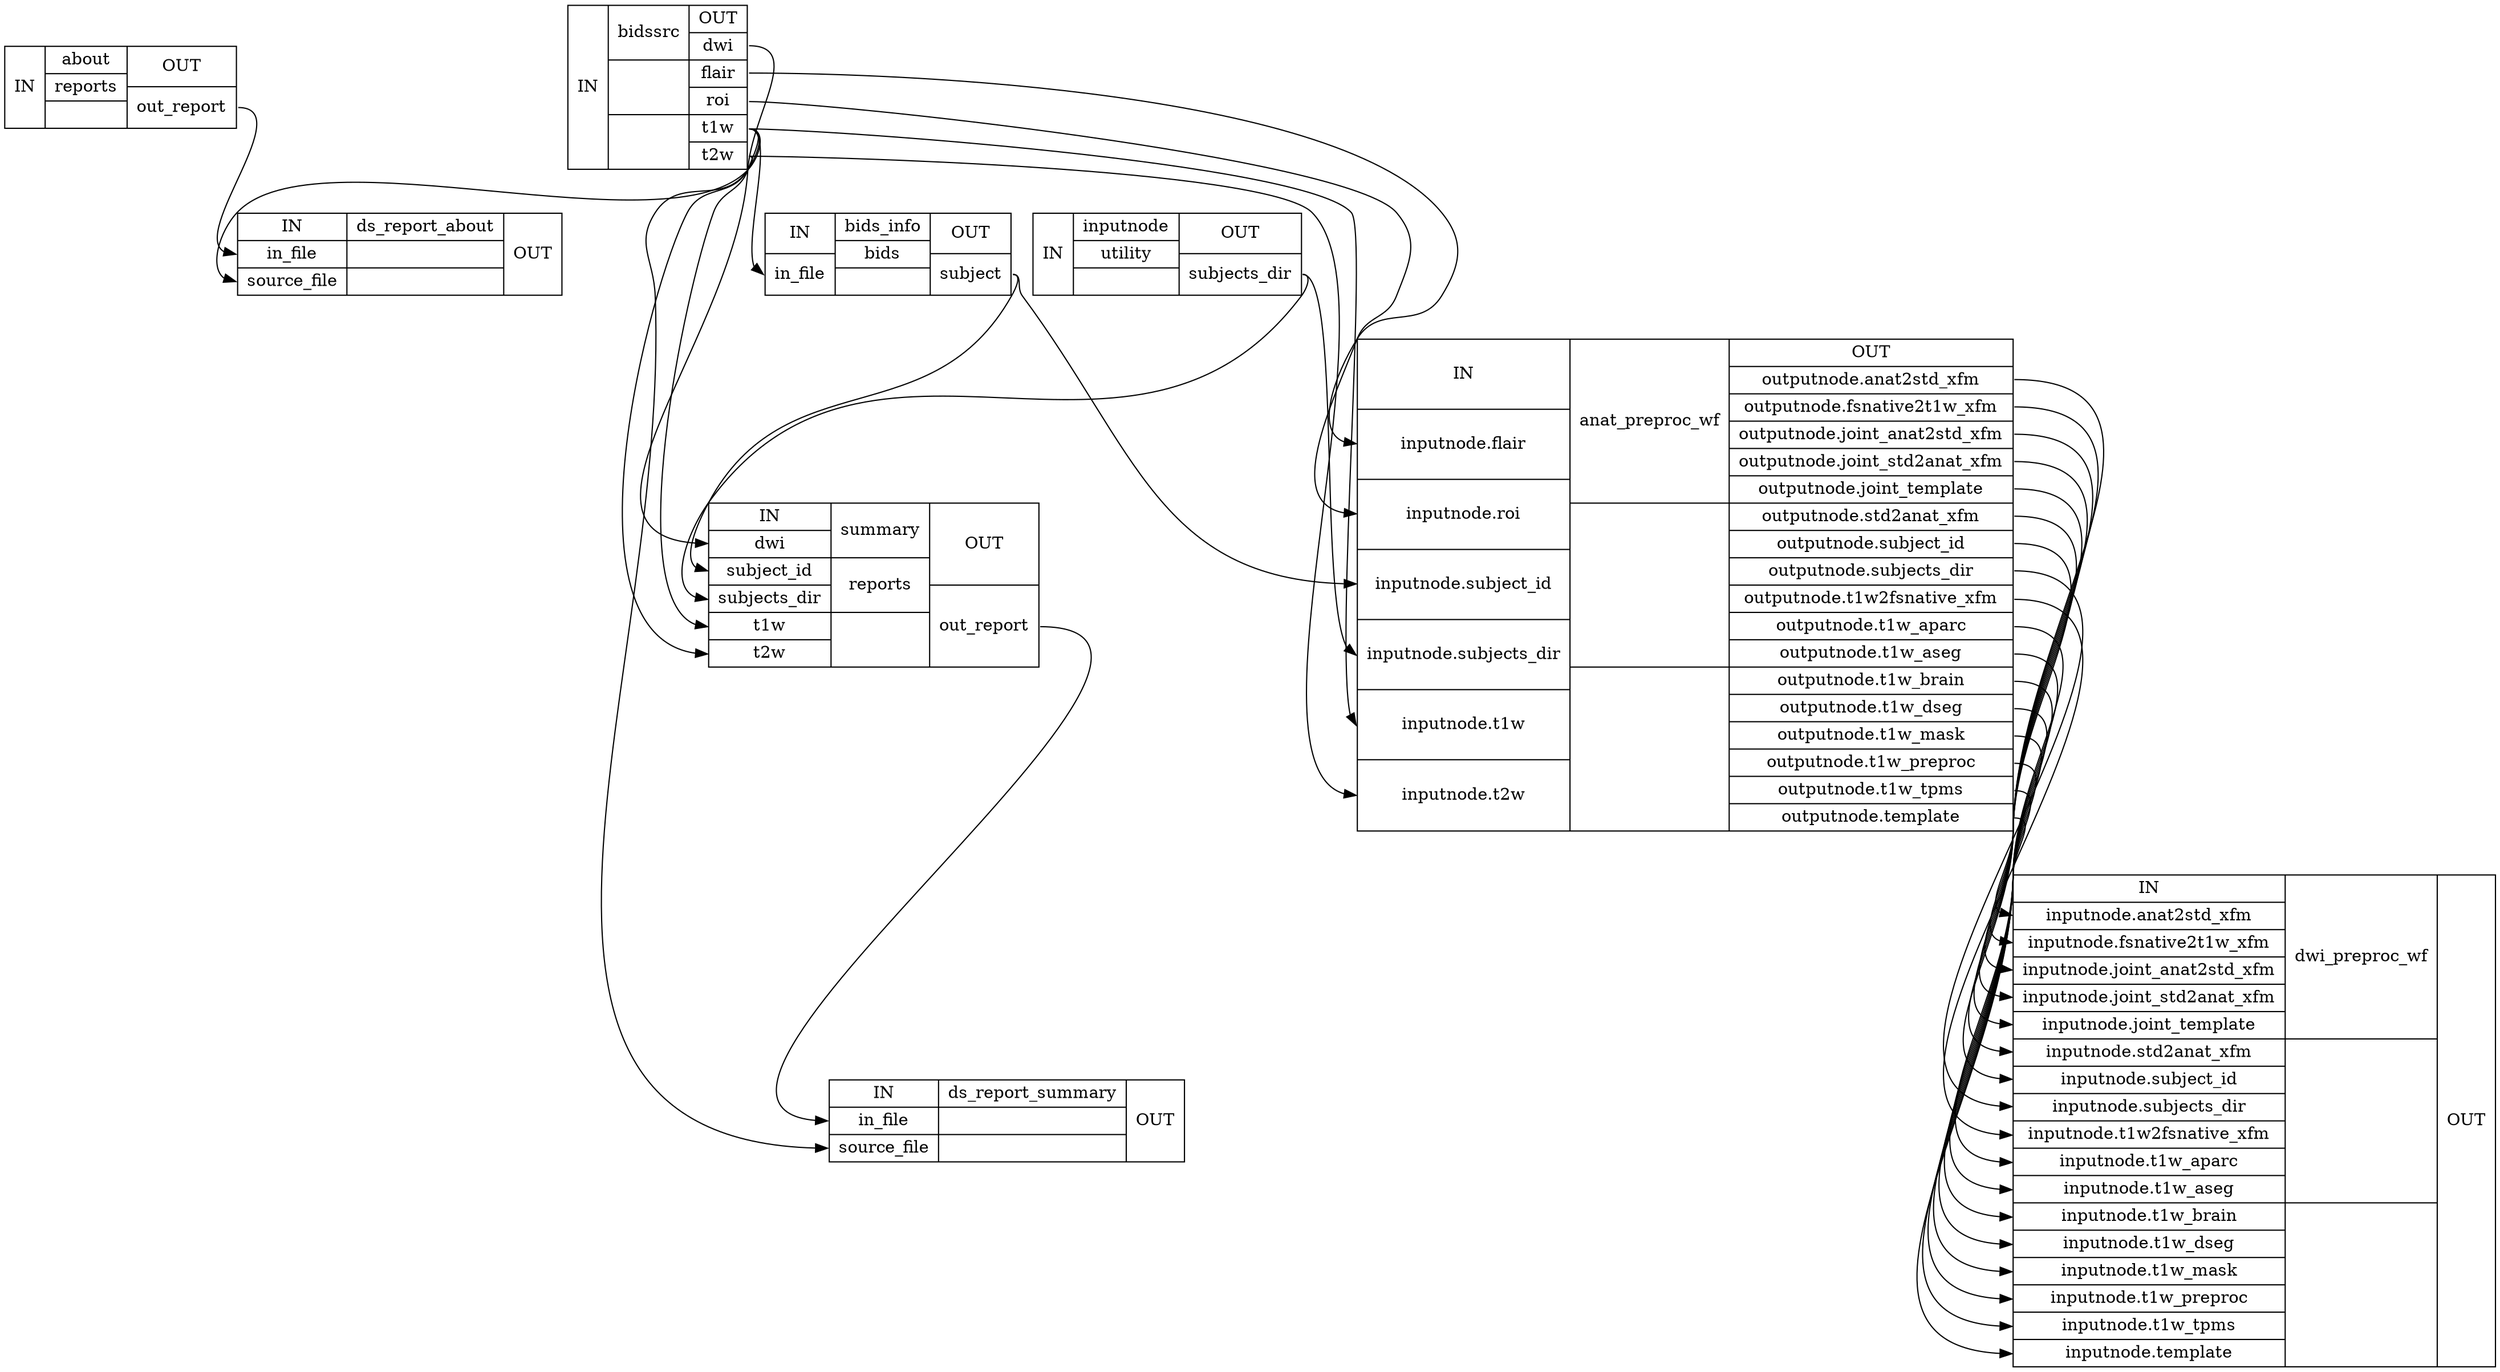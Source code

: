 digraph structs {
node [shape=record];
single_subject_wfabout [label="{IN}|{ about | reports |  }|{OUT|<outoutreport> out_report}"];
single_subject_wfbidssrc [label="{IN}|{ bidssrc |  |  }|{OUT|<outdwi> dwi|<outflair> flair|<outroi> roi|<outt1w> t1w|<outt2w> t2w}"];
single_subject_wfds_report_about [label="{IN|<ininfile> in_file|<insourcefile> source_file}|{ ds_report_about |  |  }|{OUT}"];
single_subject_wfbids_info [label="{IN|<ininfile> in_file}|{ bids_info | bids |  }|{OUT|<outsubject> subject}"];
single_subject_wfinputnode [label="{IN}|{ inputnode | utility |  }|{OUT|<outsubjectsdir> subjects_dir}"];
single_subject_wfsummary [label="{IN|<indwi> dwi|<insubjectid> subject_id|<insubjectsdir> subjects_dir|<int1w> t1w|<int2w> t2w}|{ summary | reports |  }|{OUT|<outoutreport> out_report}"];
single_subject_wfds_report_summary [label="{IN|<ininfile> in_file|<insourcefile> source_file}|{ ds_report_summary |  |  }|{OUT}"];
single_subject_wfanat_preproc_wf [label="{IN|<ininputnodeflair> inputnode.flair|<ininputnoderoi> inputnode.roi|<ininputnodesubjectid> inputnode.subject_id|<ininputnodesubjectsdir> inputnode.subjects_dir|<ininputnodet1w> inputnode.t1w|<ininputnodet2w> inputnode.t2w}|{ anat_preproc_wf |  |  }|{OUT|<outoutputnodeanat2stdxfm> outputnode.anat2std_xfm|<outoutputnodefsnative2t1wxfm> outputnode.fsnative2t1w_xfm|<outoutputnodejointanat2stdxfm> outputnode.joint_anat2std_xfm|<outoutputnodejointstd2anatxfm> outputnode.joint_std2anat_xfm|<outoutputnodejointtemplate> outputnode.joint_template|<outoutputnodestd2anatxfm> outputnode.std2anat_xfm|<outoutputnodesubjectid> outputnode.subject_id|<outoutputnodesubjectsdir> outputnode.subjects_dir|<outoutputnodet1w2fsnativexfm> outputnode.t1w2fsnative_xfm|<outoutputnodet1waparc> outputnode.t1w_aparc|<outoutputnodet1waseg> outputnode.t1w_aseg|<outoutputnodet1wbrain> outputnode.t1w_brain|<outoutputnodet1wdseg> outputnode.t1w_dseg|<outoutputnodet1wmask> outputnode.t1w_mask|<outoutputnodet1wpreproc> outputnode.t1w_preproc|<outoutputnodet1wtpms> outputnode.t1w_tpms|<outoutputnodetemplate> outputnode.template}"];
single_subject_wfdwi_preproc_wf [label="{IN|<ininputnodeanat2stdxfm> inputnode.anat2std_xfm|<ininputnodefsnative2t1wxfm> inputnode.fsnative2t1w_xfm|<ininputnodejointanat2stdxfm> inputnode.joint_anat2std_xfm|<ininputnodejointstd2anatxfm> inputnode.joint_std2anat_xfm|<ininputnodejointtemplate> inputnode.joint_template|<ininputnodestd2anatxfm> inputnode.std2anat_xfm|<ininputnodesubjectid> inputnode.subject_id|<ininputnodesubjectsdir> inputnode.subjects_dir|<ininputnodet1w2fsnativexfm> inputnode.t1w2fsnative_xfm|<ininputnodet1waparc> inputnode.t1w_aparc|<ininputnodet1waseg> inputnode.t1w_aseg|<ininputnodet1wbrain> inputnode.t1w_brain|<ininputnodet1wdseg> inputnode.t1w_dseg|<ininputnodet1wmask> inputnode.t1w_mask|<ininputnodet1wpreproc> inputnode.t1w_preproc|<ininputnodet1wtpms> inputnode.t1w_tpms|<ininputnodetemplate> inputnode.template}|{ dwi_preproc_wf |  |  }|{OUT}"];
single_subject_wfabout:outoutreport:e -> single_subject_wfds_report_about:ininfile:w;
single_subject_wfanat_preproc_wf:outoutputnodeanat2stdxfm:e -> single_subject_wfdwi_preproc_wf:ininputnodeanat2stdxfm:w;
single_subject_wfanat_preproc_wf:outoutputnodefsnative2t1wxfm:e -> single_subject_wfdwi_preproc_wf:ininputnodefsnative2t1wxfm:w;
single_subject_wfanat_preproc_wf:outoutputnodejointanat2stdxfm:e -> single_subject_wfdwi_preproc_wf:ininputnodejointanat2stdxfm:w;
single_subject_wfanat_preproc_wf:outoutputnodejointstd2anatxfm:e -> single_subject_wfdwi_preproc_wf:ininputnodejointstd2anatxfm:w;
single_subject_wfanat_preproc_wf:outoutputnodejointtemplate:e -> single_subject_wfdwi_preproc_wf:ininputnodejointtemplate:w;
single_subject_wfanat_preproc_wf:outoutputnodestd2anatxfm:e -> single_subject_wfdwi_preproc_wf:ininputnodestd2anatxfm:w;
single_subject_wfanat_preproc_wf:outoutputnodesubjectid:e -> single_subject_wfdwi_preproc_wf:ininputnodesubjectid:w;
single_subject_wfanat_preproc_wf:outoutputnodesubjectsdir:e -> single_subject_wfdwi_preproc_wf:ininputnodesubjectsdir:w;
single_subject_wfanat_preproc_wf:outoutputnodet1w2fsnativexfm:e -> single_subject_wfdwi_preproc_wf:ininputnodet1w2fsnativexfm:w;
single_subject_wfanat_preproc_wf:outoutputnodet1waparc:e -> single_subject_wfdwi_preproc_wf:ininputnodet1waparc:w;
single_subject_wfanat_preproc_wf:outoutputnodet1waseg:e -> single_subject_wfdwi_preproc_wf:ininputnodet1waseg:w;
single_subject_wfanat_preproc_wf:outoutputnodet1wbrain:e -> single_subject_wfdwi_preproc_wf:ininputnodet1wbrain:w;
single_subject_wfanat_preproc_wf:outoutputnodet1wdseg:e -> single_subject_wfdwi_preproc_wf:ininputnodet1wdseg:w;
single_subject_wfanat_preproc_wf:outoutputnodet1wmask:e -> single_subject_wfdwi_preproc_wf:ininputnodet1wmask:w;
single_subject_wfanat_preproc_wf:outoutputnodet1wpreproc:e -> single_subject_wfdwi_preproc_wf:ininputnodet1wpreproc:w;
single_subject_wfanat_preproc_wf:outoutputnodet1wtpms:e -> single_subject_wfdwi_preproc_wf:ininputnodet1wtpms:w;
single_subject_wfanat_preproc_wf:outoutputnodetemplate:e -> single_subject_wfdwi_preproc_wf:ininputnodetemplate:w;
single_subject_wfbids_info:outsubject:e -> single_subject_wfanat_preproc_wf:ininputnodesubjectid:w;
single_subject_wfbids_info:outsubject:e -> single_subject_wfsummary:insubjectid:w;
single_subject_wfbidssrc:outdwi:e -> single_subject_wfsummary:indwi:w;
single_subject_wfbidssrc:outflair:e -> single_subject_wfanat_preproc_wf:ininputnodeflair:w;
single_subject_wfbidssrc:outroi:e -> single_subject_wfanat_preproc_wf:ininputnoderoi:w;
single_subject_wfbidssrc:outt1w:e -> single_subject_wfanat_preproc_wf:ininputnodet1w:w;
single_subject_wfbidssrc:outt1w:e -> single_subject_wfbids_info:ininfile:w;
single_subject_wfbidssrc:outt1w:e -> single_subject_wfds_report_about:insourcefile:w;
single_subject_wfbidssrc:outt1w:e -> single_subject_wfds_report_summary:insourcefile:w;
single_subject_wfbidssrc:outt1w:e -> single_subject_wfsummary:int1w:w;
single_subject_wfbidssrc:outt2w:e -> single_subject_wfanat_preproc_wf:ininputnodet2w:w;
single_subject_wfbidssrc:outt2w:e -> single_subject_wfsummary:int2w:w;
single_subject_wfinputnode:outsubjectsdir:e -> single_subject_wfanat_preproc_wf:ininputnodesubjectsdir:w;
single_subject_wfinputnode:outsubjectsdir:e -> single_subject_wfsummary:insubjectsdir:w;
single_subject_wfsummary:outoutreport:e -> single_subject_wfds_report_summary:ininfile:w;
}